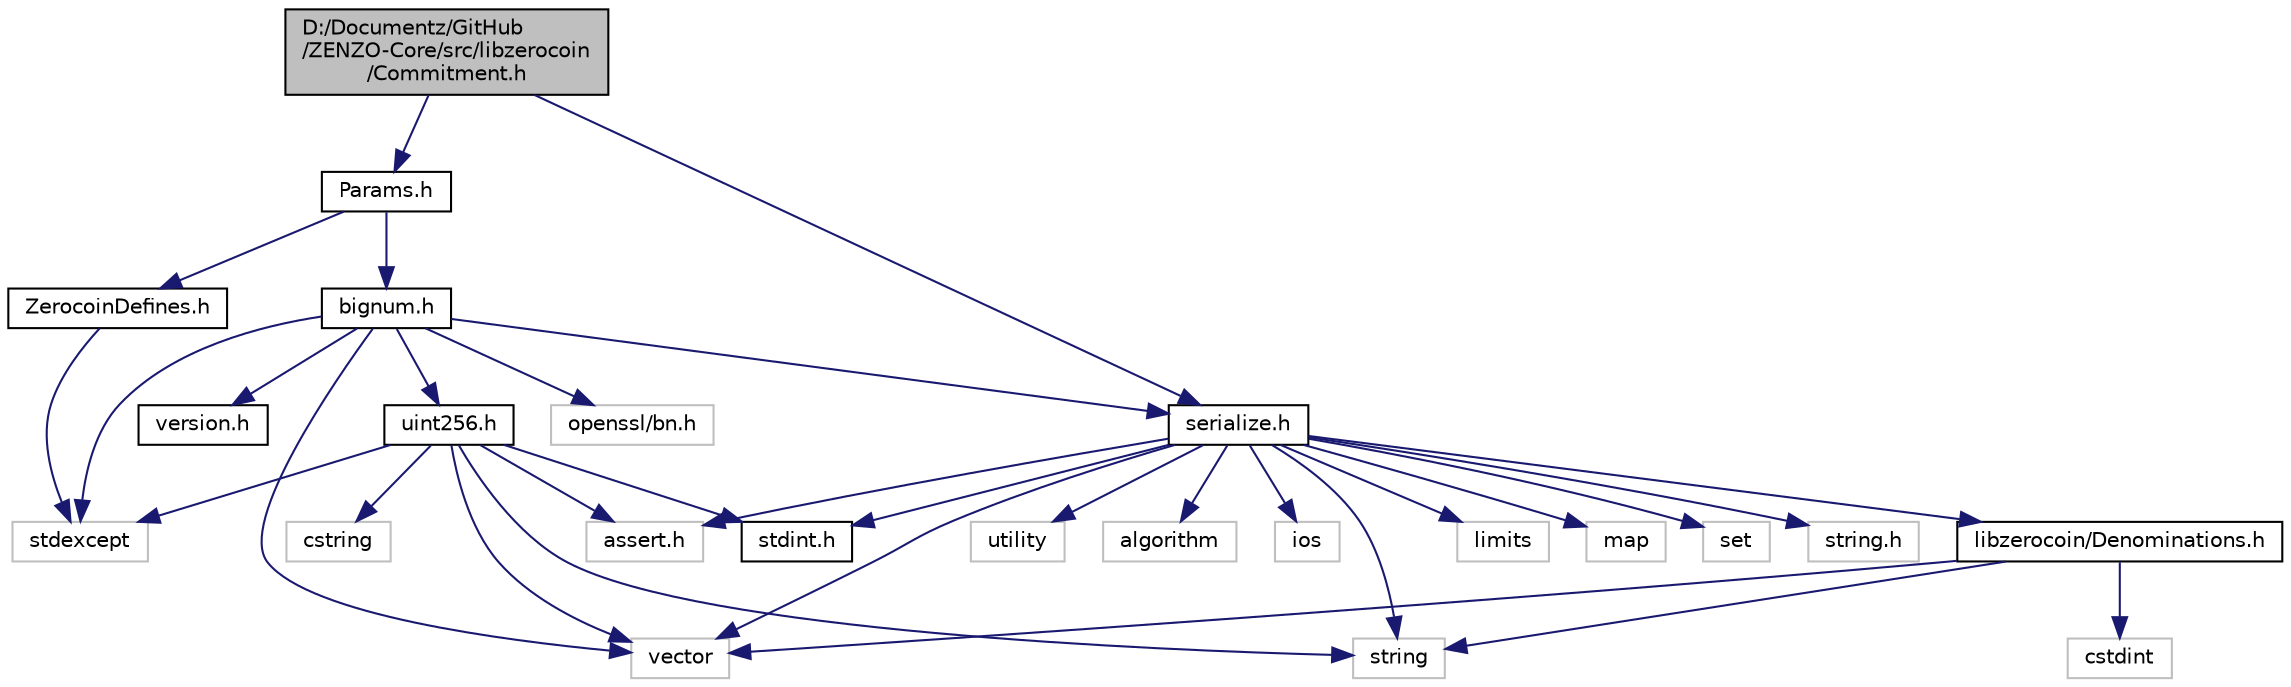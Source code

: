 digraph "D:/Documentz/GitHub/ZENZO-Core/src/libzerocoin/Commitment.h"
{
 // LATEX_PDF_SIZE
  edge [fontname="Helvetica",fontsize="10",labelfontname="Helvetica",labelfontsize="10"];
  node [fontname="Helvetica",fontsize="10",shape=record];
  Node0 [label="D:/Documentz/GitHub\l/ZENZO-Core/src/libzerocoin\l/Commitment.h",height=0.2,width=0.4,color="black", fillcolor="grey75", style="filled", fontcolor="black",tooltip="Commitment and CommitmentProof classes for the Zerocoin library."];
  Node0 -> Node1 [color="midnightblue",fontsize="10",style="solid",fontname="Helvetica"];
  Node1 [label="Params.h",height=0.2,width=0.4,color="black", fillcolor="white", style="filled",URL="$_params_8h.html",tooltip="Parameter classes for Zerocoin."];
  Node1 -> Node2 [color="midnightblue",fontsize="10",style="solid",fontname="Helvetica"];
  Node2 [label="bignum.h",height=0.2,width=0.4,color="black", fillcolor="white", style="filled",URL="$libzerocoin_2bignum_8h_source.html",tooltip=" "];
  Node2 -> Node3 [color="midnightblue",fontsize="10",style="solid",fontname="Helvetica"];
  Node3 [label="stdexcept",height=0.2,width=0.4,color="grey75", fillcolor="white", style="filled",tooltip=" "];
  Node2 -> Node4 [color="midnightblue",fontsize="10",style="solid",fontname="Helvetica"];
  Node4 [label="vector",height=0.2,width=0.4,color="grey75", fillcolor="white", style="filled",tooltip=" "];
  Node2 -> Node5 [color="midnightblue",fontsize="10",style="solid",fontname="Helvetica"];
  Node5 [label="openssl/bn.h",height=0.2,width=0.4,color="grey75", fillcolor="white", style="filled",tooltip=" "];
  Node2 -> Node6 [color="midnightblue",fontsize="10",style="solid",fontname="Helvetica"];
  Node6 [label="serialize.h",height=0.2,width=0.4,color="black", fillcolor="white", style="filled",URL="$serialize_8h_source.html",tooltip=" "];
  Node6 -> Node7 [color="midnightblue",fontsize="10",style="solid",fontname="Helvetica"];
  Node7 [label="algorithm",height=0.2,width=0.4,color="grey75", fillcolor="white", style="filled",tooltip=" "];
  Node6 -> Node8 [color="midnightblue",fontsize="10",style="solid",fontname="Helvetica"];
  Node8 [label="assert.h",height=0.2,width=0.4,color="grey75", fillcolor="white", style="filled",tooltip=" "];
  Node6 -> Node9 [color="midnightblue",fontsize="10",style="solid",fontname="Helvetica"];
  Node9 [label="ios",height=0.2,width=0.4,color="grey75", fillcolor="white", style="filled",tooltip=" "];
  Node6 -> Node10 [color="midnightblue",fontsize="10",style="solid",fontname="Helvetica"];
  Node10 [label="limits",height=0.2,width=0.4,color="grey75", fillcolor="white", style="filled",tooltip=" "];
  Node6 -> Node11 [color="midnightblue",fontsize="10",style="solid",fontname="Helvetica"];
  Node11 [label="map",height=0.2,width=0.4,color="grey75", fillcolor="white", style="filled",tooltip=" "];
  Node6 -> Node12 [color="midnightblue",fontsize="10",style="solid",fontname="Helvetica"];
  Node12 [label="set",height=0.2,width=0.4,color="grey75", fillcolor="white", style="filled",tooltip=" "];
  Node6 -> Node13 [color="midnightblue",fontsize="10",style="solid",fontname="Helvetica"];
  Node13 [label="stdint.h",height=0.2,width=0.4,color="black", fillcolor="white", style="filled",URL="$stdint_8h_source.html",tooltip=" "];
  Node6 -> Node14 [color="midnightblue",fontsize="10",style="solid",fontname="Helvetica"];
  Node14 [label="string.h",height=0.2,width=0.4,color="grey75", fillcolor="white", style="filled",tooltip=" "];
  Node6 -> Node15 [color="midnightblue",fontsize="10",style="solid",fontname="Helvetica"];
  Node15 [label="string",height=0.2,width=0.4,color="grey75", fillcolor="white", style="filled",tooltip=" "];
  Node6 -> Node16 [color="midnightblue",fontsize="10",style="solid",fontname="Helvetica"];
  Node16 [label="utility",height=0.2,width=0.4,color="grey75", fillcolor="white", style="filled",tooltip=" "];
  Node6 -> Node4 [color="midnightblue",fontsize="10",style="solid",fontname="Helvetica"];
  Node6 -> Node17 [color="midnightblue",fontsize="10",style="solid",fontname="Helvetica"];
  Node17 [label="libzerocoin/Denominations.h",height=0.2,width=0.4,color="black", fillcolor="white", style="filled",URL="$_denominations_8h.html",tooltip="Denomination info for the Zerocoin library."];
  Node17 -> Node18 [color="midnightblue",fontsize="10",style="solid",fontname="Helvetica"];
  Node18 [label="cstdint",height=0.2,width=0.4,color="grey75", fillcolor="white", style="filled",tooltip=" "];
  Node17 -> Node15 [color="midnightblue",fontsize="10",style="solid",fontname="Helvetica"];
  Node17 -> Node4 [color="midnightblue",fontsize="10",style="solid",fontname="Helvetica"];
  Node2 -> Node19 [color="midnightblue",fontsize="10",style="solid",fontname="Helvetica"];
  Node19 [label="uint256.h",height=0.2,width=0.4,color="black", fillcolor="white", style="filled",URL="$uint256_8h_source.html",tooltip=" "];
  Node19 -> Node8 [color="midnightblue",fontsize="10",style="solid",fontname="Helvetica"];
  Node19 -> Node20 [color="midnightblue",fontsize="10",style="solid",fontname="Helvetica"];
  Node20 [label="cstring",height=0.2,width=0.4,color="grey75", fillcolor="white", style="filled",tooltip=" "];
  Node19 -> Node3 [color="midnightblue",fontsize="10",style="solid",fontname="Helvetica"];
  Node19 -> Node13 [color="midnightblue",fontsize="10",style="solid",fontname="Helvetica"];
  Node19 -> Node15 [color="midnightblue",fontsize="10",style="solid",fontname="Helvetica"];
  Node19 -> Node4 [color="midnightblue",fontsize="10",style="solid",fontname="Helvetica"];
  Node2 -> Node21 [color="midnightblue",fontsize="10",style="solid",fontname="Helvetica"];
  Node21 [label="version.h",height=0.2,width=0.4,color="black", fillcolor="white", style="filled",URL="$version_8h_source.html",tooltip=" "];
  Node1 -> Node22 [color="midnightblue",fontsize="10",style="solid",fontname="Helvetica"];
  Node22 [label="ZerocoinDefines.h",height=0.2,width=0.4,color="black", fillcolor="white", style="filled",URL="$_zerocoin_defines_8h_source.html",tooltip=" "];
  Node22 -> Node3 [color="midnightblue",fontsize="10",style="solid",fontname="Helvetica"];
  Node0 -> Node6 [color="midnightblue",fontsize="10",style="solid",fontname="Helvetica"];
}
